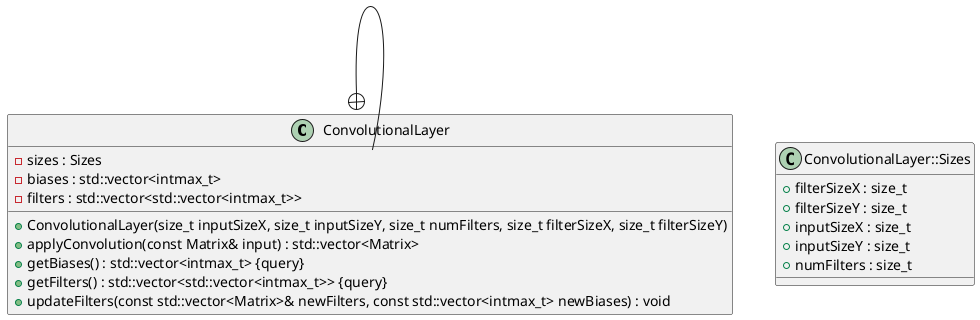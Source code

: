 @startuml





/' Objects '/

class ConvolutionalLayer {
	+ConvolutionalLayer(size_t inputSizeX, size_t inputSizeY, size_t numFilters, size_t filterSizeX, size_t filterSizeY)
	-sizes : Sizes
	+applyConvolution(const Matrix& input) : std::vector<Matrix>
	-biases : std::vector<intmax_t>
	+getBiases() : std::vector<intmax_t> {query}
	-filters : std::vector<std::vector<intmax_t>>
	+getFilters() : std::vector<std::vector<intmax_t>> {query}
	+updateFilters(const std::vector<Matrix>& newFilters, const std::vector<intmax_t> newBiases) : void
}


class ConvolutionalLayer::Sizes {
	+filterSizeX : size_t
	+filterSizeY : size_t
	+inputSizeX : size_t
	+inputSizeY : size_t
	+numFilters : size_t
}





/' Inheritance relationships '/




/' Aggregation relationships '/





/' Nested objects '/

.ConvolutionalLayer +-- .ConvolutionalLayer::Sizes




@enduml
